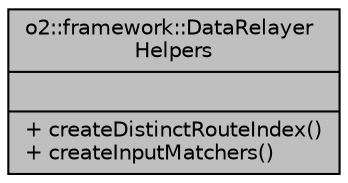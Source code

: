 digraph "o2::framework::DataRelayerHelpers"
{
 // INTERACTIVE_SVG=YES
  bgcolor="transparent";
  edge [fontname="Helvetica",fontsize="10",labelfontname="Helvetica",labelfontsize="10"];
  node [fontname="Helvetica",fontsize="10",shape=record];
  Node1 [label="{o2::framework::DataRelayer\lHelpers\n||+ createDistinctRouteIndex()\l+ createInputMatchers()\l}",height=0.2,width=0.4,color="black", fillcolor="grey75", style="filled", fontcolor="black"];
}
